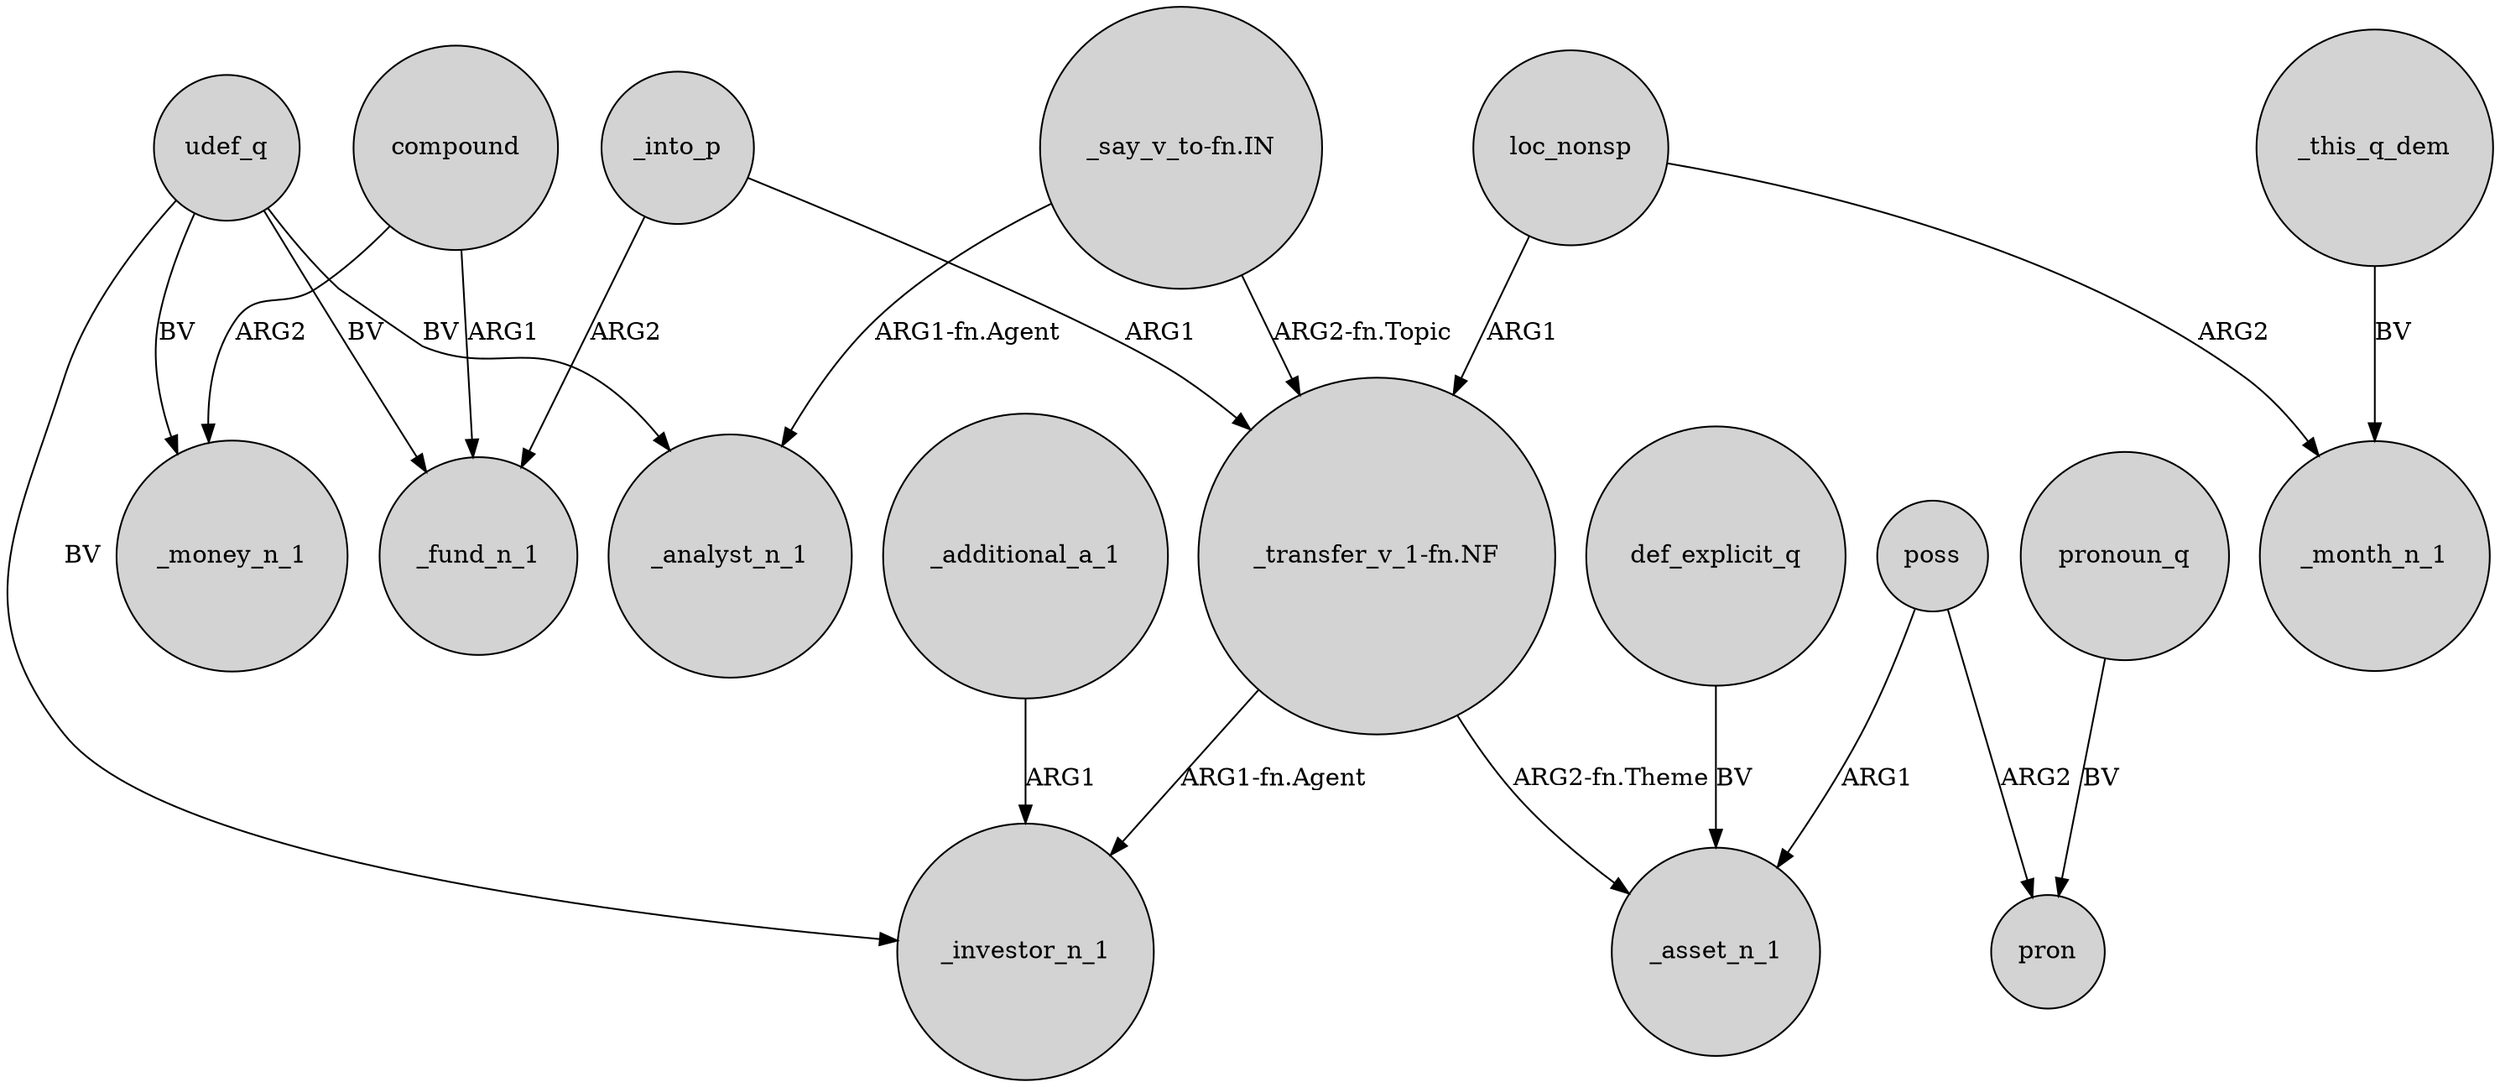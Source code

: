 digraph {
	node [shape=circle style=filled]
	udef_q -> _money_n_1 [label=BV]
	def_explicit_q -> _asset_n_1 [label=BV]
	poss -> pron [label=ARG2]
	udef_q -> _investor_n_1 [label=BV]
	"_say_v_to-fn.IN" -> "_transfer_v_1-fn.NF" [label="ARG2-fn.Topic"]
	_this_q_dem -> _month_n_1 [label=BV]
	"_transfer_v_1-fn.NF" -> _asset_n_1 [label="ARG2-fn.Theme"]
	loc_nonsp -> "_transfer_v_1-fn.NF" [label=ARG1]
	pronoun_q -> pron [label=BV]
	_into_p -> _fund_n_1 [label=ARG2]
	compound -> _money_n_1 [label=ARG2]
	"_say_v_to-fn.IN" -> _analyst_n_1 [label="ARG1-fn.Agent"]
	_additional_a_1 -> _investor_n_1 [label=ARG1]
	udef_q -> _fund_n_1 [label=BV]
	_into_p -> "_transfer_v_1-fn.NF" [label=ARG1]
	poss -> _asset_n_1 [label=ARG1]
	loc_nonsp -> _month_n_1 [label=ARG2]
	"_transfer_v_1-fn.NF" -> _investor_n_1 [label="ARG1-fn.Agent"]
	udef_q -> _analyst_n_1 [label=BV]
	compound -> _fund_n_1 [label=ARG1]
}
